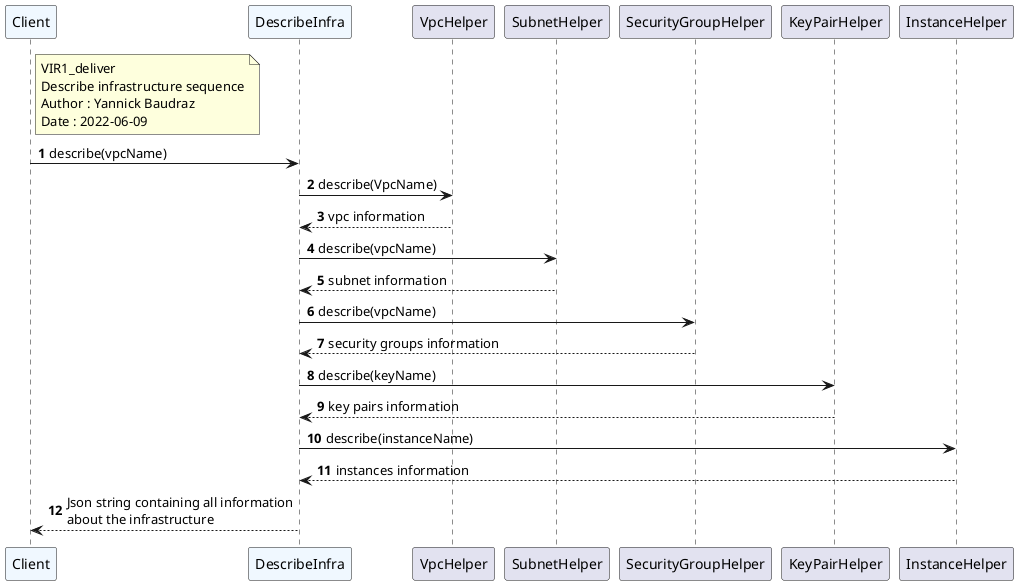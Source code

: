 @startuml Describe infrastructure
'https://plantuml.com/sequence-diagram

autonumber

participant Client #aliceblue
participant DescribeInfra as Infra #aliceblue
participant VpcHelper as Vpc
participant SubnetHelper as Subnet
participant SecurityGroupHelper as SecurityGroup
participant KeyPairHelper as KeyPair
participant InstanceHelper as Instance

note right Client
VIR1_deliver
Describe infrastructure sequence
Author : Yannick Baudraz
Date : 2022-06-09
end note

Client -> Infra: describe(vpcName)

Infra -> Vpc : describe(VpcName)
Vpc --> Infra : vpc information

Infra -> Subnet : describe(vpcName)
Subnet --> Infra : subnet information

Infra -> SecurityGroup : describe(vpcName)
SecurityGroup --> Infra : security groups information

Infra -> KeyPair : describe(keyName)
KeyPair --> Infra : key pairs information

Infra -> Instance : describe(instanceName)
Instance --> Infra : instances information

Infra --> Client : Json string containing all information\nabout the infrastructure

@enduml
